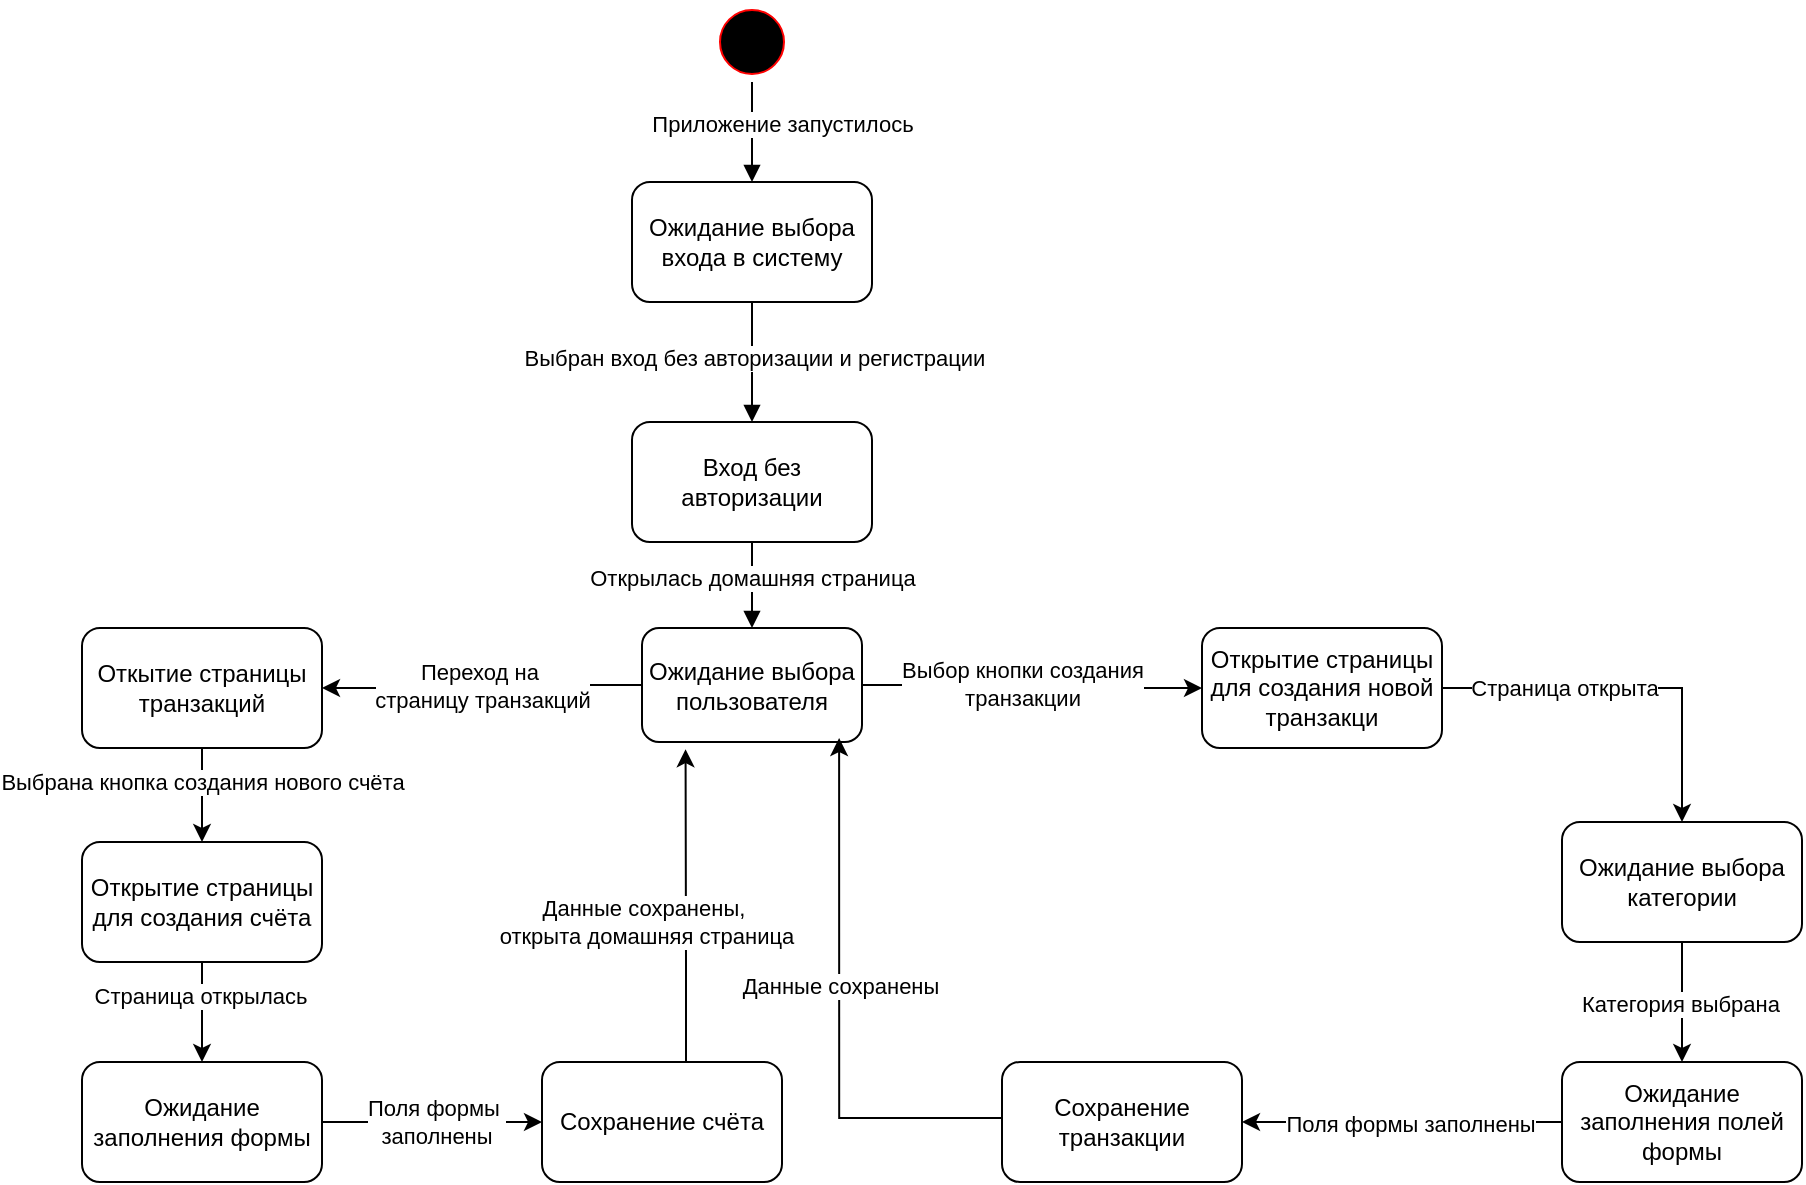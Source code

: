 <mxfile version="24.0.5" type="device">
  <diagram name="Page-1" id="e7e014a7-5840-1c2e-5031-d8a46d1fe8dd">
    <mxGraphModel dx="2772" dy="888" grid="1" gridSize="10" guides="1" tooltips="1" connect="1" arrows="1" fold="1" page="1" pageScale="1" pageWidth="1169" pageHeight="826" background="none" math="0" shadow="0">
      <root>
        <mxCell id="0" />
        <mxCell id="1" parent="0" />
        <mxCell id="S5-t4UTiQ7tP200tpYEm-41" value="" style="ellipse;html=1;shape=startState;fillColor=#000000;strokeColor=#ff0000;" parent="1" vertex="1">
          <mxGeometry x="115" y="50" width="40" height="40" as="geometry" />
        </mxCell>
        <mxCell id="S5-t4UTiQ7tP200tpYEm-44" value="Приложение запустилось" style="html=1;verticalAlign=bottom;endArrow=block;curved=0;rounded=0;exitX=0.5;exitY=1;exitDx=0;exitDy=0;entryX=0.5;entryY=0;entryDx=0;entryDy=0;" parent="1" source="S5-t4UTiQ7tP200tpYEm-41" target="S5-t4UTiQ7tP200tpYEm-45" edge="1">
          <mxGeometry x="0.2" y="15" width="80" relative="1" as="geometry">
            <mxPoint x="270" y="30" as="sourcePoint" />
            <mxPoint x="271.84" y="132.88" as="targetPoint" />
            <Array as="points" />
            <mxPoint as="offset" />
          </mxGeometry>
        </mxCell>
        <mxCell id="S5-t4UTiQ7tP200tpYEm-45" value="Ожидание выбора входа в систему" style="rounded=1;whiteSpace=wrap;html=1;" parent="1" vertex="1">
          <mxGeometry x="75" y="140" width="120" height="60" as="geometry" />
        </mxCell>
        <mxCell id="S5-t4UTiQ7tP200tpYEm-57" value="" style="html=1;verticalAlign=bottom;endArrow=block;curved=0;rounded=0;exitX=0.5;exitY=1;exitDx=0;exitDy=0;entryX=0.5;entryY=0;entryDx=0;entryDy=0;" parent="1" source="S5-t4UTiQ7tP200tpYEm-45" target="S5-t4UTiQ7tP200tpYEm-58" edge="1">
          <mxGeometry x="0.5" y="70" width="80" relative="1" as="geometry">
            <mxPoint x="135" y="210" as="sourcePoint" />
            <mxPoint x="234.5" y="250" as="targetPoint" />
            <mxPoint as="offset" />
          </mxGeometry>
        </mxCell>
        <mxCell id="S5-t4UTiQ7tP200tpYEm-102" value="Выбран вход без авторизации и регистрации" style="edgeLabel;html=1;align=center;verticalAlign=middle;resizable=0;points=[];" parent="S5-t4UTiQ7tP200tpYEm-57" vertex="1" connectable="0">
          <mxGeometry x="-0.091" y="1" relative="1" as="geometry">
            <mxPoint as="offset" />
          </mxGeometry>
        </mxCell>
        <mxCell id="S5-t4UTiQ7tP200tpYEm-58" value="Вход без авторизации" style="rounded=1;whiteSpace=wrap;html=1;" parent="1" vertex="1">
          <mxGeometry x="75" y="260" width="120" height="60" as="geometry" />
        </mxCell>
        <mxCell id="S5-t4UTiQ7tP200tpYEm-59" value="" style="html=1;verticalAlign=bottom;endArrow=block;curved=0;rounded=0;exitX=0.5;exitY=1;exitDx=0;exitDy=0;entryX=0.5;entryY=0;entryDx=0;entryDy=0;" parent="1" source="S5-t4UTiQ7tP200tpYEm-58" target="S5-t4UTiQ7tP200tpYEm-63" edge="1">
          <mxGeometry x="0.5" y="70" width="80" relative="1" as="geometry">
            <mxPoint x="234.5" y="310" as="sourcePoint" />
            <mxPoint x="234.5" y="350" as="targetPoint" />
            <mxPoint as="offset" />
          </mxGeometry>
        </mxCell>
        <mxCell id="S5-t4UTiQ7tP200tpYEm-62" value="Открылась домашняя страница" style="edgeLabel;html=1;align=center;verticalAlign=middle;resizable=0;points=[];" parent="S5-t4UTiQ7tP200tpYEm-59" vertex="1" connectable="0">
          <mxGeometry x="-0.36" y="-1" relative="1" as="geometry">
            <mxPoint x="1" y="4" as="offset" />
          </mxGeometry>
        </mxCell>
        <mxCell id="S5-t4UTiQ7tP200tpYEm-69" value="" style="edgeStyle=orthogonalEdgeStyle;rounded=0;orthogonalLoop=1;jettySize=auto;html=1;exitX=0.5;exitY=1;exitDx=0;exitDy=0;" parent="1" source="u8zHuBnqQxdjBVgnr40f-3" target="S5-t4UTiQ7tP200tpYEm-68" edge="1">
          <mxGeometry relative="1" as="geometry">
            <mxPoint x="-150" y="370" as="sourcePoint" />
          </mxGeometry>
        </mxCell>
        <mxCell id="S5-t4UTiQ7tP200tpYEm-70" value="Выбрана кнопка создания нового счёта" style="edgeLabel;html=1;align=center;verticalAlign=middle;resizable=0;points=[];" parent="S5-t4UTiQ7tP200tpYEm-69" vertex="1" connectable="0">
          <mxGeometry x="0.224" y="3" relative="1" as="geometry">
            <mxPoint x="-3" y="-12" as="offset" />
          </mxGeometry>
        </mxCell>
        <mxCell id="S5-t4UTiQ7tP200tpYEm-63" value="Ожидание выбора пользователя" style="rounded=1;whiteSpace=wrap;html=1;" parent="1" vertex="1">
          <mxGeometry x="80" y="363" width="110" height="57" as="geometry" />
        </mxCell>
        <mxCell id="S5-t4UTiQ7tP200tpYEm-67" style="edgeStyle=orthogonalEdgeStyle;rounded=0;orthogonalLoop=1;jettySize=auto;html=1;exitX=0.5;exitY=1;exitDx=0;exitDy=0;" parent="1" source="S5-t4UTiQ7tP200tpYEm-63" target="S5-t4UTiQ7tP200tpYEm-63" edge="1">
          <mxGeometry relative="1" as="geometry" />
        </mxCell>
        <mxCell id="S5-t4UTiQ7tP200tpYEm-72" value="" style="edgeStyle=orthogonalEdgeStyle;rounded=0;orthogonalLoop=1;jettySize=auto;html=1;" parent="1" source="S5-t4UTiQ7tP200tpYEm-68" target="S5-t4UTiQ7tP200tpYEm-71" edge="1">
          <mxGeometry relative="1" as="geometry" />
        </mxCell>
        <mxCell id="S5-t4UTiQ7tP200tpYEm-73" value="Страница открылась" style="edgeLabel;html=1;align=center;verticalAlign=middle;resizable=0;points=[];" parent="S5-t4UTiQ7tP200tpYEm-72" vertex="1" connectable="0">
          <mxGeometry x="-0.326" y="-1" relative="1" as="geometry">
            <mxPoint as="offset" />
          </mxGeometry>
        </mxCell>
        <mxCell id="S5-t4UTiQ7tP200tpYEm-68" value="Открытие страницы для создания счёта" style="whiteSpace=wrap;html=1;rounded=1;" parent="1" vertex="1">
          <mxGeometry x="-200" y="470" width="120" height="60" as="geometry" />
        </mxCell>
        <mxCell id="S5-t4UTiQ7tP200tpYEm-75" value="" style="edgeStyle=orthogonalEdgeStyle;rounded=0;orthogonalLoop=1;jettySize=auto;html=1;" parent="1" source="S5-t4UTiQ7tP200tpYEm-71" target="S5-t4UTiQ7tP200tpYEm-74" edge="1">
          <mxGeometry relative="1" as="geometry" />
        </mxCell>
        <mxCell id="S5-t4UTiQ7tP200tpYEm-76" value="Поля формы&amp;nbsp;&lt;div&gt;заполнены&lt;/div&gt;" style="edgeLabel;html=1;align=center;verticalAlign=middle;resizable=0;points=[];" parent="S5-t4UTiQ7tP200tpYEm-75" vertex="1" connectable="0">
          <mxGeometry x="-0.25" relative="1" as="geometry">
            <mxPoint x="15" as="offset" />
          </mxGeometry>
        </mxCell>
        <mxCell id="S5-t4UTiQ7tP200tpYEm-71" value="Ожидание заполнения формы" style="whiteSpace=wrap;html=1;rounded=1;" parent="1" vertex="1">
          <mxGeometry x="-200" y="580" width="120" height="60" as="geometry" />
        </mxCell>
        <mxCell id="S5-t4UTiQ7tP200tpYEm-78" value="" style="edgeStyle=orthogonalEdgeStyle;rounded=0;orthogonalLoop=1;jettySize=auto;html=1;entryX=0.198;entryY=1.063;entryDx=0;entryDy=0;entryPerimeter=0;" parent="1" source="S5-t4UTiQ7tP200tpYEm-74" target="S5-t4UTiQ7tP200tpYEm-63" edge="1">
          <mxGeometry relative="1" as="geometry">
            <mxPoint x="90" y="530" as="targetPoint" />
            <Array as="points">
              <mxPoint x="102" y="530" />
              <mxPoint x="102" y="530" />
            </Array>
          </mxGeometry>
        </mxCell>
        <mxCell id="S5-t4UTiQ7tP200tpYEm-80" value="Данные сохранены,&amp;nbsp;&lt;div&gt;открыта домашняя страница&lt;/div&gt;" style="edgeLabel;html=1;align=center;verticalAlign=middle;resizable=0;points=[];" parent="S5-t4UTiQ7tP200tpYEm-78" vertex="1" connectable="0">
          <mxGeometry x="-0.078" relative="1" as="geometry">
            <mxPoint x="-20" y="2" as="offset" />
          </mxGeometry>
        </mxCell>
        <mxCell id="S5-t4UTiQ7tP200tpYEm-74" value="Сохранение счёта" style="whiteSpace=wrap;html=1;rounded=1;" parent="1" vertex="1">
          <mxGeometry x="30" y="580" width="120" height="60" as="geometry" />
        </mxCell>
        <mxCell id="S5-t4UTiQ7tP200tpYEm-82" value="" style="edgeStyle=orthogonalEdgeStyle;rounded=0;orthogonalLoop=1;jettySize=auto;html=1;exitX=0;exitY=0.5;exitDx=0;exitDy=0;entryX=1;entryY=0.5;entryDx=0;entryDy=0;" parent="1" source="S5-t4UTiQ7tP200tpYEm-63" target="u8zHuBnqQxdjBVgnr40f-3" edge="1">
          <mxGeometry relative="1" as="geometry">
            <mxPoint x="-190" y="320" as="sourcePoint" />
            <mxPoint x="-50" y="370" as="targetPoint" />
          </mxGeometry>
        </mxCell>
        <mxCell id="S5-t4UTiQ7tP200tpYEm-83" value="Переход на&amp;nbsp;&lt;div&gt;страницу транзакций&lt;/div&gt;" style="edgeLabel;html=1;align=center;verticalAlign=middle;resizable=0;points=[];" parent="S5-t4UTiQ7tP200tpYEm-82" vertex="1" connectable="0">
          <mxGeometry x="-0.355" y="-2" relative="1" as="geometry">
            <mxPoint x="-28" y="2" as="offset" />
          </mxGeometry>
        </mxCell>
        <mxCell id="S5-t4UTiQ7tP200tpYEm-85" value="" style="edgeStyle=orthogonalEdgeStyle;rounded=0;orthogonalLoop=1;jettySize=auto;html=1;exitX=1;exitY=0.5;exitDx=0;exitDy=0;" parent="1" source="S5-t4UTiQ7tP200tpYEm-63" target="S5-t4UTiQ7tP200tpYEm-84" edge="1">
          <mxGeometry relative="1" as="geometry">
            <mxPoint x="510" y="393" as="sourcePoint" />
          </mxGeometry>
        </mxCell>
        <mxCell id="S5-t4UTiQ7tP200tpYEm-86" value="Выбор кнопки создания&lt;div&gt;транзакции&lt;/div&gt;" style="edgeLabel;html=1;align=center;verticalAlign=middle;resizable=0;points=[];" parent="S5-t4UTiQ7tP200tpYEm-85" vertex="1" connectable="0">
          <mxGeometry x="-0.165" y="-2" relative="1" as="geometry">
            <mxPoint x="8" y="-3" as="offset" />
          </mxGeometry>
        </mxCell>
        <mxCell id="S5-t4UTiQ7tP200tpYEm-88" value="" style="edgeStyle=orthogonalEdgeStyle;rounded=0;orthogonalLoop=1;jettySize=auto;html=1;" parent="1" source="S5-t4UTiQ7tP200tpYEm-84" target="S5-t4UTiQ7tP200tpYEm-87" edge="1">
          <mxGeometry relative="1" as="geometry" />
        </mxCell>
        <mxCell id="S5-t4UTiQ7tP200tpYEm-89" value="Страница открыта" style="edgeLabel;html=1;align=center;verticalAlign=middle;resizable=0;points=[];" parent="S5-t4UTiQ7tP200tpYEm-88" vertex="1" connectable="0">
          <mxGeometry x="-0.493" relative="1" as="geometry">
            <mxPoint x="13" as="offset" />
          </mxGeometry>
        </mxCell>
        <mxCell id="S5-t4UTiQ7tP200tpYEm-84" value="Открытие страницы для создания новой транзакци" style="whiteSpace=wrap;html=1;rounded=1;" parent="1" vertex="1">
          <mxGeometry x="360" y="363" width="120" height="60" as="geometry" />
        </mxCell>
        <mxCell id="S5-t4UTiQ7tP200tpYEm-91" value="" style="edgeStyle=orthogonalEdgeStyle;rounded=0;orthogonalLoop=1;jettySize=auto;html=1;" parent="1" source="S5-t4UTiQ7tP200tpYEm-87" target="S5-t4UTiQ7tP200tpYEm-90" edge="1">
          <mxGeometry relative="1" as="geometry" />
        </mxCell>
        <mxCell id="S5-t4UTiQ7tP200tpYEm-92" value="Категория выбрана" style="edgeLabel;html=1;align=center;verticalAlign=middle;resizable=0;points=[];" parent="S5-t4UTiQ7tP200tpYEm-91" vertex="1" connectable="0">
          <mxGeometry x="0.01" y="-1" relative="1" as="geometry">
            <mxPoint as="offset" />
          </mxGeometry>
        </mxCell>
        <mxCell id="S5-t4UTiQ7tP200tpYEm-87" value="Ожидание выбора категории" style="whiteSpace=wrap;html=1;rounded=1;" parent="1" vertex="1">
          <mxGeometry x="540" y="460" width="120" height="60" as="geometry" />
        </mxCell>
        <mxCell id="S5-t4UTiQ7tP200tpYEm-94" value="" style="edgeStyle=orthogonalEdgeStyle;rounded=0;orthogonalLoop=1;jettySize=auto;html=1;" parent="1" source="S5-t4UTiQ7tP200tpYEm-90" target="S5-t4UTiQ7tP200tpYEm-93" edge="1">
          <mxGeometry relative="1" as="geometry" />
        </mxCell>
        <mxCell id="S5-t4UTiQ7tP200tpYEm-95" value="Поля формы заполнены" style="edgeLabel;html=1;align=center;verticalAlign=middle;resizable=0;points=[];" parent="S5-t4UTiQ7tP200tpYEm-94" vertex="1" connectable="0">
          <mxGeometry x="-0.05" y="1" relative="1" as="geometry">
            <mxPoint as="offset" />
          </mxGeometry>
        </mxCell>
        <mxCell id="S5-t4UTiQ7tP200tpYEm-90" value="Ожидание заполнения полей формы" style="whiteSpace=wrap;html=1;rounded=1;" parent="1" vertex="1">
          <mxGeometry x="540" y="580" width="120" height="60" as="geometry" />
        </mxCell>
        <mxCell id="S5-t4UTiQ7tP200tpYEm-97" value="" style="edgeStyle=orthogonalEdgeStyle;rounded=0;orthogonalLoop=1;jettySize=auto;html=1;entryX=0.896;entryY=0.965;entryDx=0;entryDy=0;exitX=0.015;exitY=0.64;exitDx=0;exitDy=0;exitPerimeter=0;entryPerimeter=0;" parent="1" source="S5-t4UTiQ7tP200tpYEm-93" target="S5-t4UTiQ7tP200tpYEm-63" edge="1">
          <mxGeometry relative="1" as="geometry">
            <mxPoint x="450" y="423" as="targetPoint" />
            <Array as="points">
              <mxPoint x="179" y="608" />
            </Array>
          </mxGeometry>
        </mxCell>
        <mxCell id="S5-t4UTiQ7tP200tpYEm-99" value="Данные сохранены" style="edgeLabel;html=1;align=center;verticalAlign=middle;resizable=0;points=[];" parent="S5-t4UTiQ7tP200tpYEm-97" vertex="1" connectable="0">
          <mxGeometry x="-0.177" y="1" relative="1" as="geometry">
            <mxPoint x="1" y="-43" as="offset" />
          </mxGeometry>
        </mxCell>
        <mxCell id="S5-t4UTiQ7tP200tpYEm-93" value="Сохранение транзакции" style="whiteSpace=wrap;html=1;rounded=1;" parent="1" vertex="1">
          <mxGeometry x="260" y="580" width="120" height="60" as="geometry" />
        </mxCell>
        <mxCell id="u8zHuBnqQxdjBVgnr40f-3" value="Откытие страницы транзакций" style="whiteSpace=wrap;html=1;rounded=1;" vertex="1" parent="1">
          <mxGeometry x="-200" y="363" width="120" height="60" as="geometry" />
        </mxCell>
      </root>
    </mxGraphModel>
  </diagram>
</mxfile>
